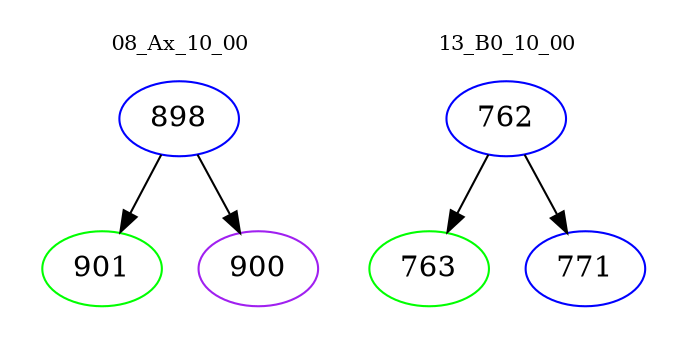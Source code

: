 digraph{
subgraph cluster_0 {
color = white
label = "08_Ax_10_00";
fontsize=10;
T0_898 [label="898", color="blue"]
T0_898 -> T0_901 [color="black"]
T0_901 [label="901", color="green"]
T0_898 -> T0_900 [color="black"]
T0_900 [label="900", color="purple"]
}
subgraph cluster_1 {
color = white
label = "13_B0_10_00";
fontsize=10;
T1_762 [label="762", color="blue"]
T1_762 -> T1_763 [color="black"]
T1_763 [label="763", color="green"]
T1_762 -> T1_771 [color="black"]
T1_771 [label="771", color="blue"]
}
}

